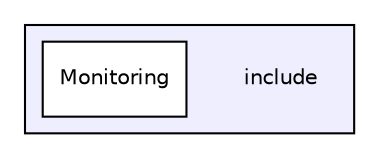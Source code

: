 digraph "/home/travis/build/AliceO2Group/Monitoring/include" {
  bgcolor=transparent;
  compound=true
  node [ fontsize="10", fontname="Helvetica"];
  edge [ labelfontsize="10", labelfontname="Helvetica"];
  subgraph clusterdir_3ea03b5bad7df07991502014a866ac0e {
    graph [ bgcolor="#eeeeff", pencolor="black", label="" URL="dir_3ea03b5bad7df07991502014a866ac0e.html"];
    dir_3ea03b5bad7df07991502014a866ac0e [shape=plaintext label="include"];
    dir_584bc4e26da648e840c91e03a54273d2 [shape=box label="Monitoring" color="black" fillcolor="white" style="filled" URL="dir_584bc4e26da648e840c91e03a54273d2.html"];
  }
}
